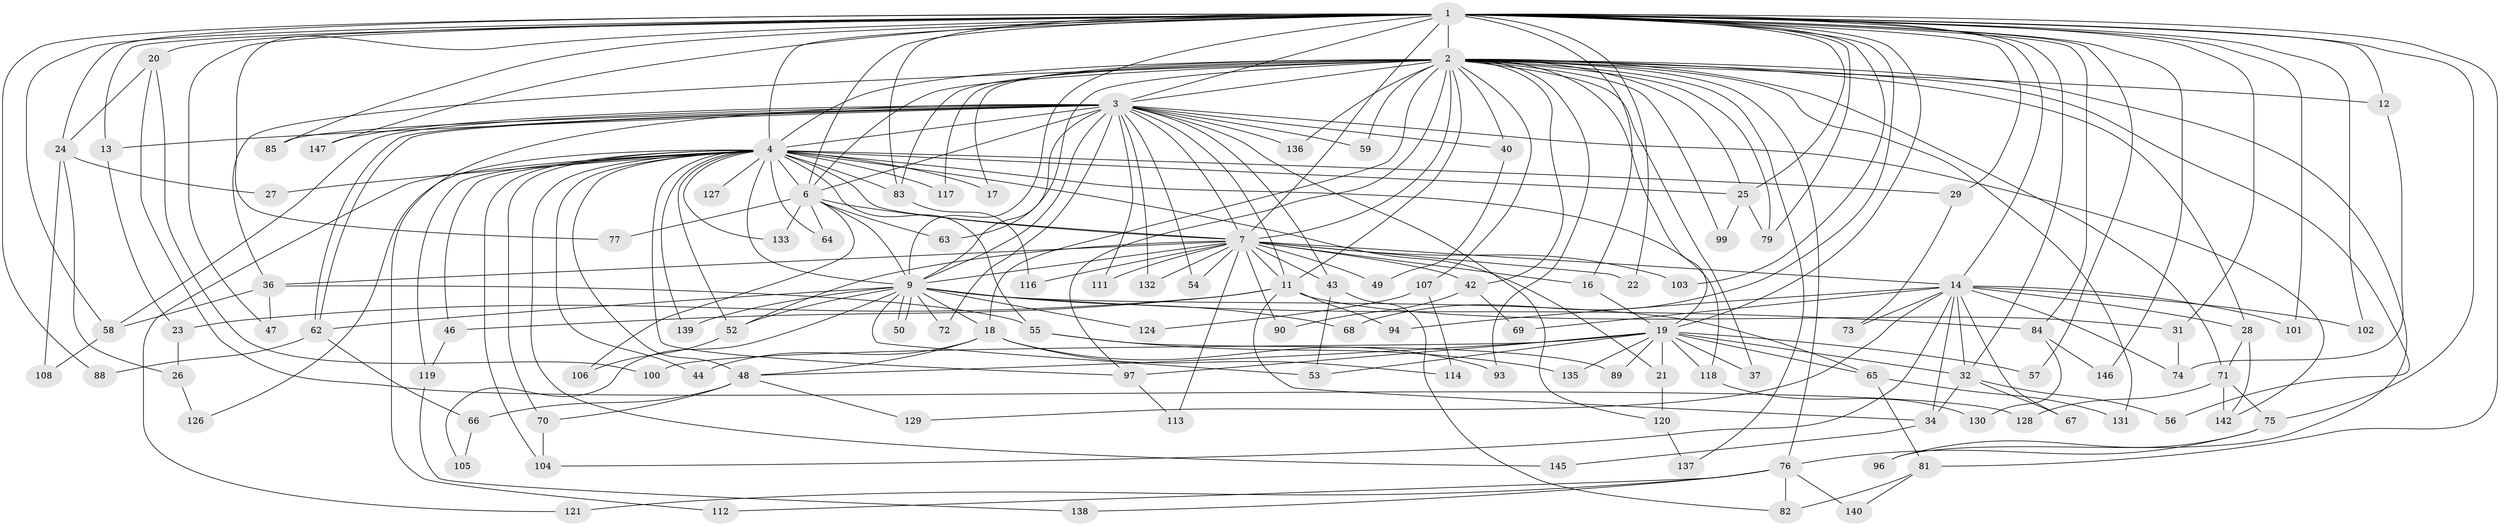 // Generated by graph-tools (version 1.1) at 2025/51/02/27/25 19:51:53]
// undirected, 115 vertices, 251 edges
graph export_dot {
graph [start="1"]
  node [color=gray90,style=filled];
  1 [super="+15"];
  2 [super="+8"];
  3 [super="+38"];
  4 [super="+5"];
  6 [super="+35"];
  7 [super="+10"];
  9 [super="+30"];
  11 [super="+122"];
  12;
  13;
  14 [super="+144"];
  16 [super="+61"];
  17;
  18 [super="+92"];
  19 [super="+41"];
  20 [super="+33"];
  21 [super="+91"];
  22;
  23;
  24;
  25 [super="+39"];
  26;
  27;
  28;
  29;
  31;
  32 [super="+51"];
  34 [super="+60"];
  36 [super="+125"];
  37 [super="+95"];
  40;
  42 [super="+45"];
  43;
  44;
  46;
  47;
  48 [super="+110"];
  49;
  50;
  52 [super="+86"];
  53 [super="+78"];
  54;
  55;
  56;
  57;
  58 [super="+98"];
  59;
  62 [super="+109"];
  63;
  64;
  65;
  66;
  67;
  68;
  69;
  70 [super="+80"];
  71 [super="+143"];
  72;
  73;
  74 [super="+134"];
  75;
  76;
  77;
  79 [super="+115"];
  81;
  82 [super="+87"];
  83 [super="+123"];
  84;
  85;
  88;
  89;
  90;
  93;
  94;
  96;
  97 [super="+141"];
  99;
  100;
  101;
  102;
  103;
  104;
  105;
  106;
  107;
  108;
  111;
  112;
  113;
  114;
  116;
  117;
  118;
  119;
  120;
  121;
  124;
  126;
  127;
  128;
  129;
  130;
  131;
  132;
  133;
  135;
  136;
  137;
  138;
  139;
  140;
  142;
  145;
  146;
  147;
  1 -- 2 [weight=2];
  1 -- 3;
  1 -- 4 [weight=2];
  1 -- 6 [weight=2];
  1 -- 7 [weight=2];
  1 -- 9;
  1 -- 12;
  1 -- 13;
  1 -- 14;
  1 -- 16;
  1 -- 20 [weight=3];
  1 -- 22;
  1 -- 24;
  1 -- 25;
  1 -- 29;
  1 -- 32 [weight=2];
  1 -- 47;
  1 -- 57;
  1 -- 58;
  1 -- 77;
  1 -- 79;
  1 -- 81;
  1 -- 84;
  1 -- 85;
  1 -- 88;
  1 -- 101;
  1 -- 103;
  1 -- 147;
  1 -- 68;
  1 -- 102;
  1 -- 75;
  1 -- 146;
  1 -- 19;
  1 -- 31;
  1 -- 83;
  2 -- 3 [weight=2];
  2 -- 4 [weight=4];
  2 -- 6 [weight=2];
  2 -- 7 [weight=4];
  2 -- 9 [weight=2];
  2 -- 12;
  2 -- 17;
  2 -- 36 [weight=2];
  2 -- 37 [weight=2];
  2 -- 56;
  2 -- 79;
  2 -- 131;
  2 -- 137;
  2 -- 136;
  2 -- 11;
  2 -- 71;
  2 -- 76;
  2 -- 18;
  2 -- 19;
  2 -- 83;
  2 -- 28;
  2 -- 93;
  2 -- 96;
  2 -- 97;
  2 -- 99;
  2 -- 40;
  2 -- 42 [weight=2];
  2 -- 107;
  2 -- 117;
  2 -- 59;
  2 -- 25;
  3 -- 4 [weight=2];
  3 -- 6 [weight=2];
  3 -- 7 [weight=2];
  3 -- 9;
  3 -- 11;
  3 -- 13;
  3 -- 43;
  3 -- 59;
  3 -- 62;
  3 -- 62;
  3 -- 63;
  3 -- 111;
  3 -- 112;
  3 -- 132;
  3 -- 147;
  3 -- 40;
  3 -- 72;
  3 -- 136;
  3 -- 142;
  3 -- 85;
  3 -- 54;
  3 -- 120;
  3 -- 58;
  4 -- 6 [weight=2];
  4 -- 7 [weight=4];
  4 -- 9 [weight=2];
  4 -- 17;
  4 -- 27;
  4 -- 48 [weight=2];
  4 -- 55;
  4 -- 64;
  4 -- 70 [weight=2];
  4 -- 83;
  4 -- 104;
  4 -- 118;
  4 -- 119;
  4 -- 127 [weight=2];
  4 -- 139;
  4 -- 133;
  4 -- 145;
  4 -- 21;
  4 -- 25;
  4 -- 29;
  4 -- 97;
  4 -- 44;
  4 -- 46;
  4 -- 117;
  4 -- 121;
  4 -- 126;
  4 -- 52;
  6 -- 7 [weight=2];
  6 -- 9;
  6 -- 63;
  6 -- 64;
  6 -- 77;
  6 -- 106;
  6 -- 133;
  7 -- 9 [weight=2];
  7 -- 14;
  7 -- 16;
  7 -- 22;
  7 -- 36;
  7 -- 52;
  7 -- 54;
  7 -- 103;
  7 -- 132;
  7 -- 11;
  7 -- 90;
  7 -- 42;
  7 -- 43;
  7 -- 111;
  7 -- 49;
  7 -- 113;
  7 -- 116;
  9 -- 18;
  9 -- 50;
  9 -- 50;
  9 -- 52;
  9 -- 68;
  9 -- 72;
  9 -- 105;
  9 -- 124;
  9 -- 139;
  9 -- 65;
  9 -- 84;
  9 -- 53;
  9 -- 62;
  11 -- 23;
  11 -- 31;
  11 -- 34;
  11 -- 46;
  11 -- 94;
  12 -- 74;
  13 -- 23;
  14 -- 28;
  14 -- 32;
  14 -- 34;
  14 -- 67;
  14 -- 69;
  14 -- 73;
  14 -- 74;
  14 -- 94;
  14 -- 101;
  14 -- 102;
  14 -- 129;
  14 -- 104;
  16 -- 19;
  18 -- 44;
  18 -- 114;
  18 -- 48;
  18 -- 93;
  19 -- 135;
  19 -- 32;
  19 -- 65;
  19 -- 100;
  19 -- 53;
  19 -- 118;
  19 -- 89;
  19 -- 57;
  19 -- 97;
  19 -- 21;
  19 -- 48;
  19 -- 37;
  20 -- 24;
  20 -- 100;
  20 -- 128;
  21 -- 120;
  23 -- 26;
  24 -- 26;
  24 -- 27;
  24 -- 108;
  25 -- 99;
  25 -- 79;
  26 -- 126;
  28 -- 71;
  28 -- 142;
  29 -- 73;
  31 -- 74;
  32 -- 56;
  32 -- 67;
  32 -- 34;
  34 -- 145;
  36 -- 47;
  36 -- 55;
  36 -- 58;
  40 -- 49;
  42 -- 69;
  42 -- 90;
  43 -- 82;
  43 -- 53;
  46 -- 119;
  48 -- 66;
  48 -- 129;
  48 -- 70;
  52 -- 106;
  55 -- 89;
  55 -- 135;
  58 -- 108;
  62 -- 66;
  62 -- 88;
  65 -- 81;
  65 -- 131;
  66 -- 105;
  70 -- 104;
  71 -- 75;
  71 -- 128;
  71 -- 142;
  75 -- 76;
  75 -- 96;
  76 -- 82;
  76 -- 112;
  76 -- 121;
  76 -- 138;
  76 -- 140;
  81 -- 140;
  81 -- 82;
  83 -- 116;
  84 -- 130;
  84 -- 146;
  97 -- 113;
  107 -- 114;
  107 -- 124;
  118 -- 130;
  119 -- 138;
  120 -- 137;
}
